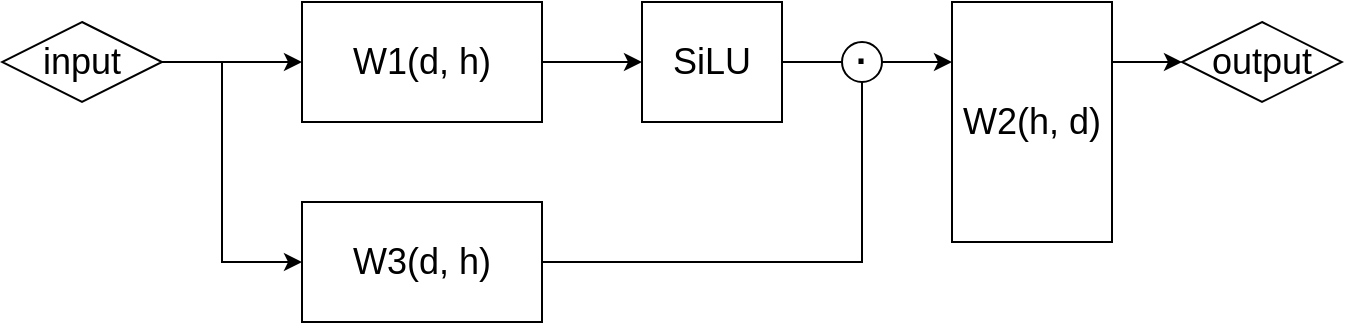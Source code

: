 <mxfile version="21.8.1" type="github">
  <diagram name="第 1 页" id="MbxOoqtZ7Hn48RZWdAmM">
    <mxGraphModel dx="954" dy="507" grid="1" gridSize="10" guides="1" tooltips="1" connect="1" arrows="1" fold="1" page="1" pageScale="1" pageWidth="1169" pageHeight="1654" math="0" shadow="0">
      <root>
        <mxCell id="0" />
        <mxCell id="1" parent="0" />
        <mxCell id="I38lf3dLwbqJbFCn92dI-1" value="input" style="rhombus;whiteSpace=wrap;html=1;fontSize=18;" vertex="1" parent="1">
          <mxGeometry x="110" y="230" width="80" height="40" as="geometry" />
        </mxCell>
        <mxCell id="I38lf3dLwbqJbFCn92dI-2" value="W1(d, h)" style="rounded=0;whiteSpace=wrap;html=1;fontSize=18;" vertex="1" parent="1">
          <mxGeometry x="260" y="220" width="120" height="60" as="geometry" />
        </mxCell>
        <mxCell id="I38lf3dLwbqJbFCn92dI-3" value="W3(d, h)" style="rounded=0;whiteSpace=wrap;html=1;fontSize=18;" vertex="1" parent="1">
          <mxGeometry x="260" y="320" width="120" height="60" as="geometry" />
        </mxCell>
        <mxCell id="I38lf3dLwbqJbFCn92dI-4" value="SiLU" style="rounded=0;whiteSpace=wrap;html=1;fontSize=18;" vertex="1" parent="1">
          <mxGeometry x="430" y="220" width="70" height="60" as="geometry" />
        </mxCell>
        <mxCell id="I38lf3dLwbqJbFCn92dI-5" value="W2(h, d)" style="rounded=0;whiteSpace=wrap;html=1;fontSize=18;" vertex="1" parent="1">
          <mxGeometry x="585" y="220" width="80" height="120" as="geometry" />
        </mxCell>
        <mxCell id="I38lf3dLwbqJbFCn92dI-6" value="" style="endArrow=classic;html=1;rounded=0;entryX=0;entryY=0.5;entryDx=0;entryDy=0;" edge="1" parent="1" source="I38lf3dLwbqJbFCn92dI-1" target="I38lf3dLwbqJbFCn92dI-2">
          <mxGeometry width="50" height="50" relative="1" as="geometry">
            <mxPoint x="460" y="290" as="sourcePoint" />
            <mxPoint x="510" y="240" as="targetPoint" />
          </mxGeometry>
        </mxCell>
        <mxCell id="I38lf3dLwbqJbFCn92dI-7" value="" style="endArrow=classic;html=1;rounded=0;entryX=0;entryY=0.5;entryDx=0;entryDy=0;" edge="1" parent="1" target="I38lf3dLwbqJbFCn92dI-3">
          <mxGeometry width="50" height="50" relative="1" as="geometry">
            <mxPoint x="220" y="250" as="sourcePoint" />
            <mxPoint x="500" y="325" as="targetPoint" />
            <Array as="points">
              <mxPoint x="220" y="350" />
            </Array>
          </mxGeometry>
        </mxCell>
        <mxCell id="I38lf3dLwbqJbFCn92dI-10" value="" style="endArrow=classic;html=1;rounded=0;exitX=1;exitY=0.5;exitDx=0;exitDy=0;entryX=0;entryY=0.5;entryDx=0;entryDy=0;" edge="1" parent="1" source="I38lf3dLwbqJbFCn92dI-2" target="I38lf3dLwbqJbFCn92dI-4">
          <mxGeometry width="50" height="50" relative="1" as="geometry">
            <mxPoint x="450" y="360" as="sourcePoint" />
            <mxPoint x="500" y="310" as="targetPoint" />
          </mxGeometry>
        </mxCell>
        <mxCell id="I38lf3dLwbqJbFCn92dI-11" value="" style="endArrow=classic;html=1;rounded=0;exitX=1;exitY=0.5;exitDx=0;exitDy=0;entryX=0;entryY=0.25;entryDx=0;entryDy=0;" edge="1" parent="1" source="I38lf3dLwbqJbFCn92dI-4" target="I38lf3dLwbqJbFCn92dI-5">
          <mxGeometry width="50" height="50" relative="1" as="geometry">
            <mxPoint x="460" y="360" as="sourcePoint" />
            <mxPoint x="580" y="250" as="targetPoint" />
          </mxGeometry>
        </mxCell>
        <mxCell id="I38lf3dLwbqJbFCn92dI-12" value="" style="endArrow=classic;html=1;rounded=0;exitX=1;exitY=0.5;exitDx=0;exitDy=0;" edge="1" parent="1" source="I38lf3dLwbqJbFCn92dI-3">
          <mxGeometry width="50" height="50" relative="1" as="geometry">
            <mxPoint x="480" y="380" as="sourcePoint" />
            <mxPoint x="540" y="250" as="targetPoint" />
            <Array as="points">
              <mxPoint x="540" y="350" />
            </Array>
          </mxGeometry>
        </mxCell>
        <mxCell id="I38lf3dLwbqJbFCn92dI-13" value="·" style="ellipse;whiteSpace=wrap;html=1;fontSize=18;fontStyle=1" vertex="1" parent="1">
          <mxGeometry x="530" y="240" width="20" height="20" as="geometry" />
        </mxCell>
        <mxCell id="I38lf3dLwbqJbFCn92dI-14" value="output" style="rhombus;whiteSpace=wrap;html=1;fontSize=18;" vertex="1" parent="1">
          <mxGeometry x="700" y="230" width="80" height="40" as="geometry" />
        </mxCell>
        <mxCell id="I38lf3dLwbqJbFCn92dI-15" value="" style="endArrow=classic;html=1;rounded=0;exitX=1;exitY=0.25;exitDx=0;exitDy=0;entryX=0;entryY=0.5;entryDx=0;entryDy=0;" edge="1" parent="1" source="I38lf3dLwbqJbFCn92dI-5" target="I38lf3dLwbqJbFCn92dI-14">
          <mxGeometry width="50" height="50" relative="1" as="geometry">
            <mxPoint x="460" y="290" as="sourcePoint" />
            <mxPoint x="510" y="240" as="targetPoint" />
          </mxGeometry>
        </mxCell>
      </root>
    </mxGraphModel>
  </diagram>
</mxfile>
